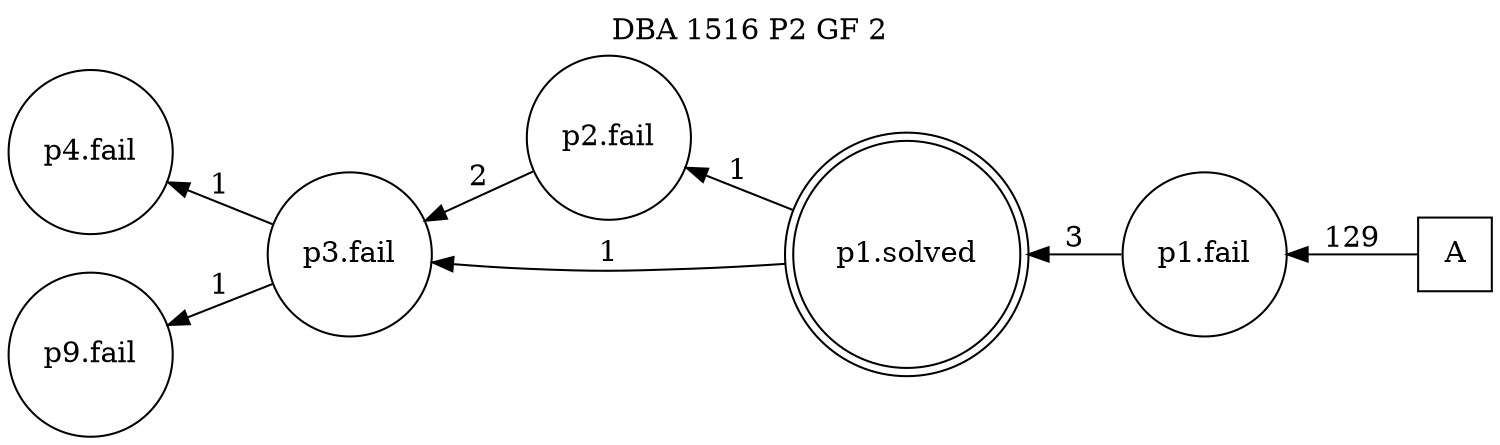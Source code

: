 digraph DBA_1516_P2_GF_2 {
labelloc="tl"
label= " DBA 1516 P2 GF 2 "
rankdir="RL";
graph [ size=" 10 , 10 !"]

"A" [shape="square" label="A"]
"p1.fail" [shape="circle" label="p1.fail"]
"p1.solved" [shape="doublecircle" label="p1.solved"]
"p2.fail" [shape="circle" label="p2.fail"]
"p3.fail" [shape="circle" label="p3.fail"]
"p4.fail" [shape="circle" label="p4.fail"]
"p9.fail" [shape="circle" label="p9.fail"]
"A" -> "p1.fail" [ label=129]
"p1.fail" -> "p1.solved" [ label=3]
"p1.solved" -> "p2.fail" [ label=1]
"p1.solved" -> "p3.fail" [ label=1]
"p2.fail" -> "p3.fail" [ label=2]
"p3.fail" -> "p4.fail" [ label=1]
"p3.fail" -> "p9.fail" [ label=1]
}
